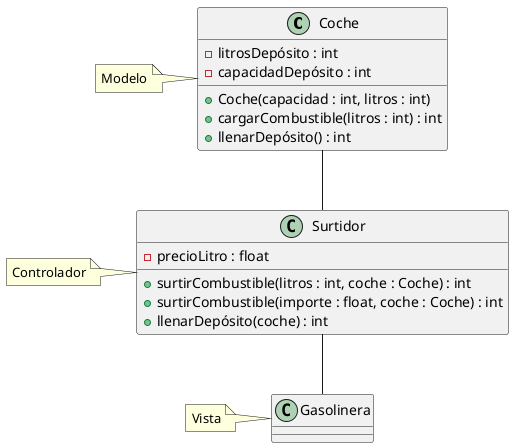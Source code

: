 @startuml

class Coche {
    - litrosDepósito : int
    - capacidadDepósito : int

    + Coche(capacidad : int, litros : int)
    + cargarCombustible(litros : int) : int
    + llenarDepósito() : int
}

class Surtidor {
    - precioLitro : float

    + surtirCombustible(litros : int, coche : Coche) : int
    + surtirCombustible(importe : float, coche : Coche) : int
    + llenarDepósito(coche) : int
}
Surtidor -u- Coche
Gasolinera -u- Surtidor
note left of Coche : Modelo
note left of Surtidor : Controlador
note left of Gasolinera : Vista
@enduml